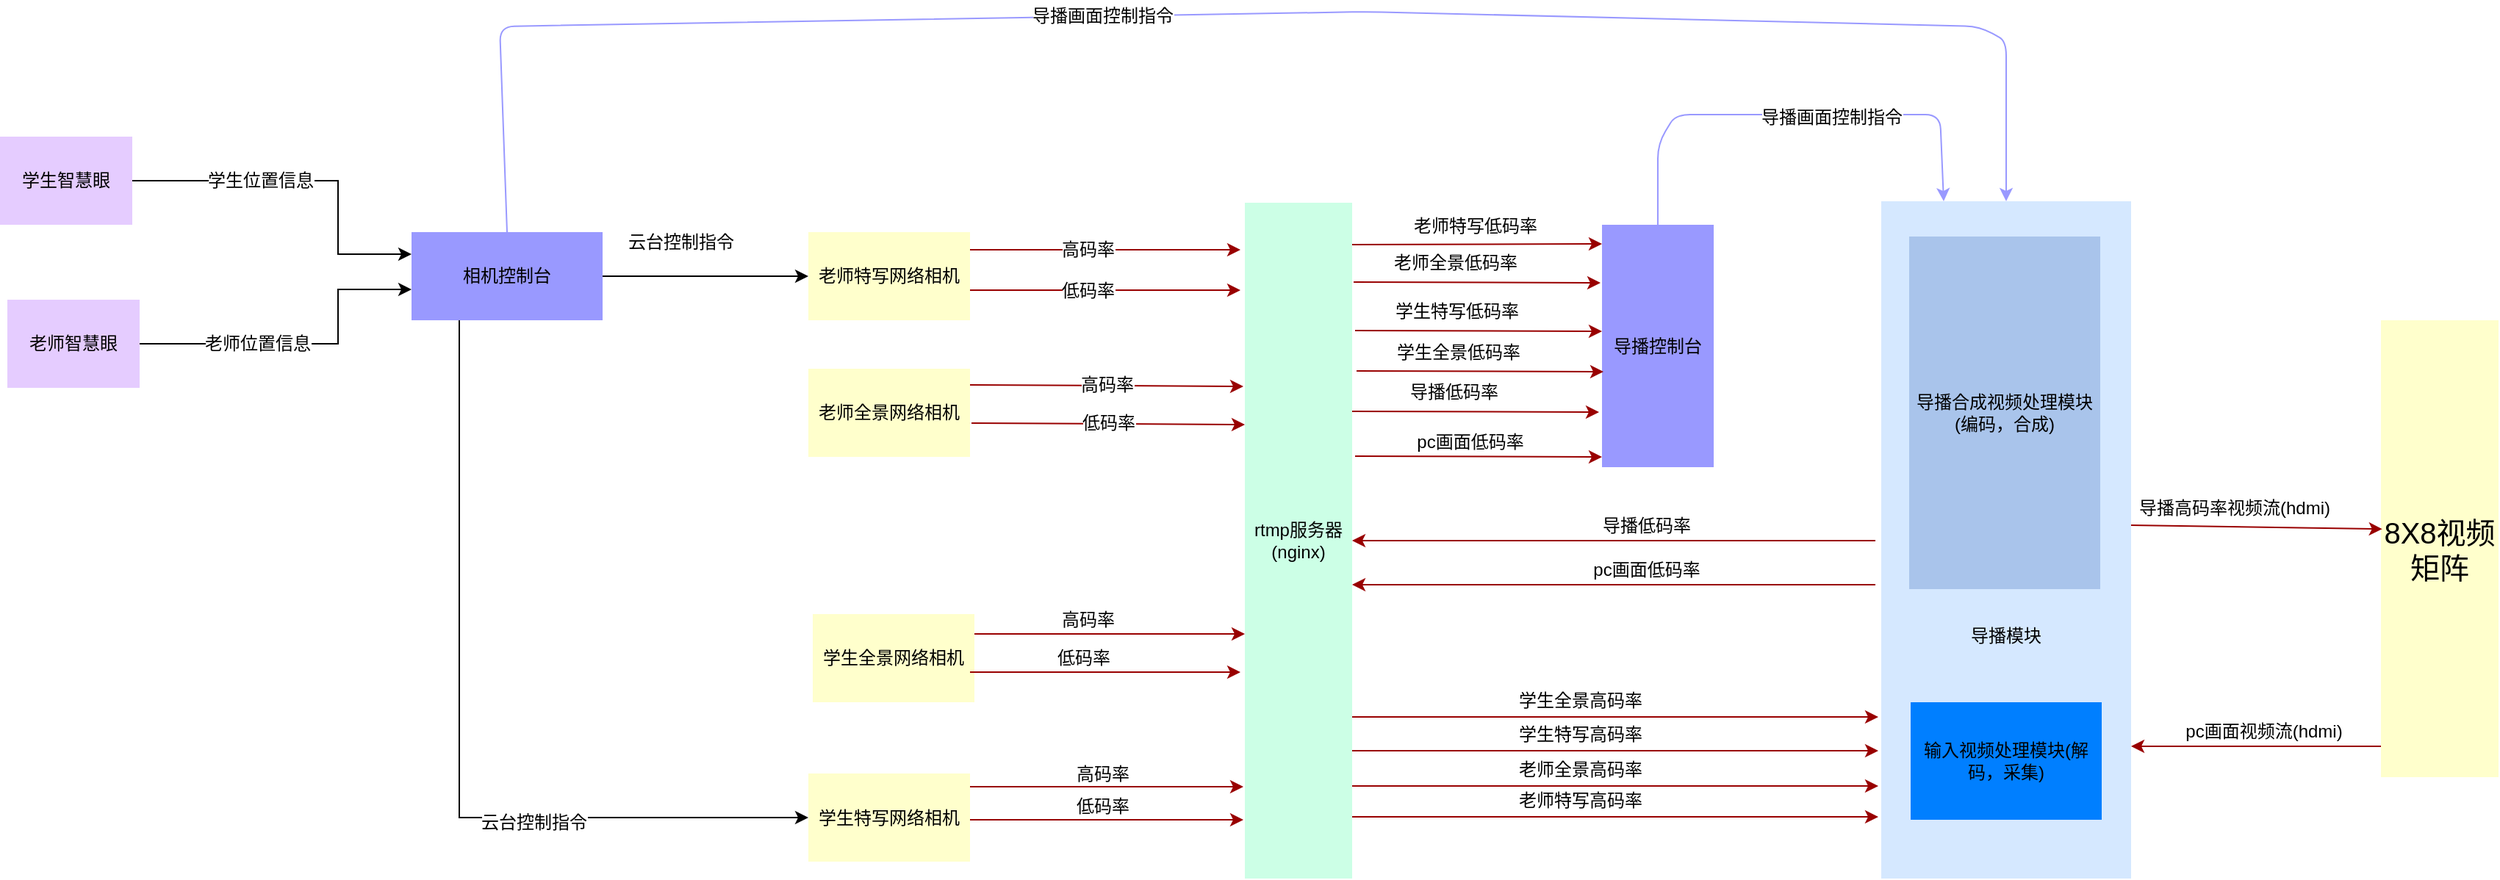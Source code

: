 <mxfile version="10.9.8" type="github"><diagram name="Page-1" id="c7558073-3199-34d8-9f00-42111426c3f3"><mxGraphModel dx="2207" dy="1356" grid="1" gridSize="10" guides="1" tooltips="1" connect="1" arrows="1" fold="1" page="1" pageScale="1" pageWidth="413" pageHeight="583" background="#ffffff" math="0" shadow="0"><root><mxCell id="0"/><mxCell id="1" parent="0"/><mxCell id="cdov7H4q2dCBIj_TWLsQ-12" value="rtmp服务器(nginx)" style="rounded=0;whiteSpace=wrap;strokeColor=none;strokeWidth=2;fillColor=#CCFFE6;fontStyle=0;html=1;" parent="1" vertex="1"><mxGeometry x="107" y="70" width="73" height="460" as="geometry"/></mxCell><mxCell id="D4lReqIDWhX65w8OBNny-97" value="&lt;span style=&quot;white-space: normal&quot;&gt;老师特写网络相机&lt;/span&gt;" style="whiteSpace=wrap;align=center;verticalAlign=middle;fontStyle=0;strokeWidth=3;fillColor=#FFFFCC;strokeColor=none;html=1;" parent="1" vertex="1"><mxGeometry x="-190" y="90" width="110" height="60" as="geometry"/></mxCell><mxCell id="D4lReqIDWhX65w8OBNny-99" value="" style="endArrow=classic;exitX=1;exitY=0.5;exitDx=0;exitDy=0;strokeColor=#990000;fontStyle=0;html=1;" parent="1" edge="1"><mxGeometry width="50" height="50" relative="1" as="geometry"><mxPoint x="-80" y="102" as="sourcePoint"/><mxPoint x="104" y="102" as="targetPoint"/></mxGeometry></mxCell><mxCell id="cdov7H4q2dCBIj_TWLsQ-31" value="高码率" style="text;html=1;resizable=0;points=[];align=center;verticalAlign=middle;labelBackgroundColor=#ffffff;" parent="D4lReqIDWhX65w8OBNny-99" vertex="1" connectable="0"><mxGeometry x="-0.141" y="-2" relative="1" as="geometry"><mxPoint x="1" y="-2" as="offset"/></mxGeometry></mxCell><mxCell id="D4lReqIDWhX65w8OBNny-148" value="&lt;div style=&quot;font-size: 15px&quot;&gt;&lt;br&gt;&lt;/div&gt;" style="text;html=1;resizable=0;points=[];autosize=1;align=left;verticalAlign=top;spacingTop=-4;" parent="1" vertex="1"><mxGeometry x="-396" y="35" width="20" height="20" as="geometry"/></mxCell><mxCell id="cdov7H4q2dCBIj_TWLsQ-6" value="老师全景网络相机" style="whiteSpace=wrap;align=center;verticalAlign=middle;fontStyle=0;strokeWidth=3;fillColor=#FFFFCC;strokeColor=none;html=1;" parent="1" vertex="1"><mxGeometry x="-190" y="183" width="110" height="60" as="geometry"/></mxCell><mxCell id="cdov7H4q2dCBIj_TWLsQ-7" value="" style="endArrow=classic;entryX=-0.004;entryY=0.343;entryDx=0;entryDy=0;exitX=1;exitY=0.5;exitDx=0;exitDy=0;strokeColor=#990000;entryPerimeter=0;fontStyle=0;html=1;" parent="1" edge="1"><mxGeometry width="50" height="50" relative="1" as="geometry"><mxPoint x="-80" y="194" as="sourcePoint"/><mxPoint x="106" y="195" as="targetPoint"/></mxGeometry></mxCell><mxCell id="cdov7H4q2dCBIj_TWLsQ-32" value="高码率" style="text;html=1;resizable=0;points=[];align=center;verticalAlign=middle;labelBackgroundColor=#ffffff;" parent="cdov7H4q2dCBIj_TWLsQ-7" vertex="1" connectable="0"><mxGeometry x="0.216" y="-2" relative="1" as="geometry"><mxPoint x="-20" y="-3" as="offset"/></mxGeometry></mxCell><mxCell id="cdov7H4q2dCBIj_TWLsQ-8" value="学生全景网络相机" style="whiteSpace=wrap;align=center;verticalAlign=middle;fontStyle=0;strokeWidth=3;fillColor=#FFFFCC;strokeColor=none;html=1;" parent="1" vertex="1"><mxGeometry x="-187" y="350" width="110" height="60" as="geometry"/></mxCell><mxCell id="cdov7H4q2dCBIj_TWLsQ-9" value="" style="endArrow=classic;exitX=1;exitY=0.5;exitDx=0;exitDy=0;strokeColor=#990000;fontStyle=0;html=1;" parent="1" edge="1"><mxGeometry width="50" height="50" relative="1" as="geometry"><mxPoint x="-77" y="363.5" as="sourcePoint"/><mxPoint x="107" y="363.5" as="targetPoint"/></mxGeometry></mxCell><mxCell id="cdov7H4q2dCBIj_TWLsQ-33" value="&lt;span style=&quot;font-family: &amp;#34;helvetica&amp;#34; , &amp;#34;arial&amp;#34; , sans-serif ; font-size: 0px ; background-color: rgb(248 , 249 , 250)&quot;&gt;%3CmxGraphModel%3E%3Croot%3E%3CmxCell%20id%3D%220%22%2F%3E%3CmxCell%20id%3D%221%22%20parent%3D%220%22%2F%3E%3CmxCell%20id%3D%222%22%20value%3D%22rtmp%E9%AB%98%E7%A0%81%E7%8E%87%E8%A7%86%E9%A2%91%E6%B5%81%22%20style%3D%22text%3Bhtml%3D1%3Bresizable%3D0%3Bpoints%3D%5B%5D%3Balign%3Dcenter%3BverticalAlign%3Dmiddle%3BlabelBackgroundColor%3D%23ffffff%3B%22%20vertex%3D%221%22%20connectable%3D%220%22%20parent%3D%221%22%3E%3CmxGeometry%20x%3D%229.971%22%20y%3D%22238.215%22%20as%3D%22geometry%22%3E%3CmxPoint%20x%3D%22-20%22%20y%3D%22-3%22%20as%3D%22offset%22%2F%3E%3C%2FmxGeometry%3E%3C%2FmxCell%3E%3C%2Froot%3E%3C%2FmxGraphModel%3E&lt;/span&gt;" style="text;html=1;resizable=0;points=[];align=center;verticalAlign=middle;labelBackgroundColor=#ffffff;" parent="cdov7H4q2dCBIj_TWLsQ-9" vertex="1" connectable="0"><mxGeometry x="-0.119" y="-2" relative="1" as="geometry"><mxPoint as="offset"/></mxGeometry></mxCell><mxCell id="cdov7H4q2dCBIj_TWLsQ-34" value="高码率" style="text;html=1;resizable=0;points=[];align=center;verticalAlign=middle;labelBackgroundColor=#ffffff;" parent="cdov7H4q2dCBIj_TWLsQ-9" vertex="1" connectable="0"><mxGeometry x="-0.13" relative="1" as="geometry"><mxPoint x="-3" y="-9.5" as="offset"/></mxGeometry></mxCell><mxCell id="cdov7H4q2dCBIj_TWLsQ-10" value="学生特写网络相机" style="whiteSpace=wrap;align=center;verticalAlign=middle;fontStyle=0;strokeWidth=3;fillColor=#FFFFCC;strokeColor=none;html=1;" parent="1" vertex="1"><mxGeometry x="-190" y="458.5" width="110" height="60" as="geometry"/></mxCell><mxCell id="cdov7H4q2dCBIj_TWLsQ-11" value="" style="endArrow=classic;exitX=1;exitY=0.5;exitDx=0;exitDy=0;strokeColor=#990000;fontStyle=0;html=1;" parent="1" edge="1"><mxGeometry width="50" height="50" relative="1" as="geometry"><mxPoint x="-80" y="467.5" as="sourcePoint"/><mxPoint x="106" y="467.5" as="targetPoint"/></mxGeometry></mxCell><mxCell id="cdov7H4q2dCBIj_TWLsQ-35" value="高码率" style="text;html=1;resizable=0;points=[];align=center;verticalAlign=middle;labelBackgroundColor=#ffffff;" parent="cdov7H4q2dCBIj_TWLsQ-11" vertex="1" connectable="0"><mxGeometry x="-0.161" y="-3" relative="1" as="geometry"><mxPoint x="12" y="-12" as="offset"/></mxGeometry></mxCell><mxCell id="cdov7H4q2dCBIj_TWLsQ-16" value="8X8视频矩阵" style="whiteSpace=wrap;align=center;verticalAlign=middle;fontStyle=0;strokeWidth=3;fillColor=#FFFFCC;strokeColor=none;html=1;fontSize=20;" parent="1" vertex="1"><mxGeometry x="880" y="150" width="80" height="311" as="geometry"/></mxCell><mxCell id="cdov7H4q2dCBIj_TWLsQ-19" value="" style="endArrow=classic;entryX=0.011;entryY=0.457;entryDx=0;entryDy=0;strokeColor=#990000;entryPerimeter=0;fontStyle=0;html=1;" parent="1" target="cdov7H4q2dCBIj_TWLsQ-16" edge="1"><mxGeometry width="50" height="50" relative="1" as="geometry"><mxPoint x="710" y="289.5" as="sourcePoint"/><mxPoint x="812" y="181.5" as="targetPoint"/><Array as="points"/></mxGeometry></mxCell><mxCell id="cdov7H4q2dCBIj_TWLsQ-30" value="导播高码率视频流(hdmi)" style="text;html=1;resizable=0;points=[];align=center;verticalAlign=middle;labelBackgroundColor=#ffffff;" parent="cdov7H4q2dCBIj_TWLsQ-19" vertex="1" connectable="0"><mxGeometry x="-0.351" y="-2" relative="1" as="geometry"><mxPoint x="14.5" y="-15" as="offset"/></mxGeometry></mxCell><mxCell id="NgtyIUtKBUqIFFrnSonK-11" style="edgeStyle=orthogonalEdgeStyle;rounded=0;orthogonalLoop=1;jettySize=auto;html=1;exitX=1;exitY=0.5;exitDx=0;exitDy=0;entryX=0;entryY=0.5;entryDx=0;entryDy=0;fontSize=20;" edge="1" parent="1" source="cdov7H4q2dCBIj_TWLsQ-29" target="D4lReqIDWhX65w8OBNny-97"><mxGeometry relative="1" as="geometry"/></mxCell><mxCell id="NgtyIUtKBUqIFFrnSonK-16" value="云台控制指令" style="text;html=1;resizable=0;points=[];align=center;verticalAlign=middle;labelBackgroundColor=#ffffff;fontSize=12;" vertex="1" connectable="0" parent="NgtyIUtKBUqIFFrnSonK-11"><mxGeometry x="0.243" y="24" relative="1" as="geometry"><mxPoint x="-34" y="1" as="offset"/></mxGeometry></mxCell><mxCell id="NgtyIUtKBUqIFFrnSonK-12" style="edgeStyle=orthogonalEdgeStyle;rounded=0;orthogonalLoop=1;jettySize=auto;html=1;exitX=0.25;exitY=1;exitDx=0;exitDy=0;entryX=0;entryY=0.5;entryDx=0;entryDy=0;fontSize=20;" edge="1" parent="1" source="cdov7H4q2dCBIj_TWLsQ-29" target="cdov7H4q2dCBIj_TWLsQ-10"><mxGeometry relative="1" as="geometry"/></mxCell><mxCell id="NgtyIUtKBUqIFFrnSonK-15" value="云台控制指令" style="text;html=1;resizable=0;points=[];align=center;verticalAlign=middle;labelBackgroundColor=#ffffff;fontSize=12;" vertex="1" connectable="0" parent="NgtyIUtKBUqIFFrnSonK-12"><mxGeometry x="0.249" y="29" relative="1" as="geometry"><mxPoint x="29" y="32" as="offset"/></mxGeometry></mxCell><mxCell id="cdov7H4q2dCBIj_TWLsQ-29" value="相机控制台" style="whiteSpace=wrap;align=center;verticalAlign=middle;fontStyle=0;strokeWidth=3;fillColor=#9999FF;strokeColor=none;html=1;" parent="1" vertex="1"><mxGeometry x="-460" y="90" width="130" height="60" as="geometry"/></mxCell><mxCell id="cdov7H4q2dCBIj_TWLsQ-38" value="导播控制台" style="whiteSpace=wrap;align=center;verticalAlign=middle;fontStyle=0;strokeWidth=3;fillColor=#9999FF;strokeColor=none;html=1;" parent="1" vertex="1"><mxGeometry x="350" y="85" width="76" height="165" as="geometry"/></mxCell><mxCell id="cdov7H4q2dCBIj_TWLsQ-39" value="" style="endArrow=classic;strokeColor=#9999FF;fontStyle=0;html=1;entryX=0.5;entryY=0;entryDx=0;entryDy=0;exitX=0.5;exitY=0;exitDx=0;exitDy=0;" parent="1" source="cdov7H4q2dCBIj_TWLsQ-29" target="NgtyIUtKBUqIFFrnSonK-80" edge="1"><mxGeometry width="50" height="50" relative="1" as="geometry"><mxPoint x="-280" y="50" as="sourcePoint"/><mxPoint x="191" y="70" as="targetPoint"/><Array as="points"><mxPoint x="-400" y="-50"/><mxPoint x="190" y="-60"/><mxPoint x="607" y="-50"/><mxPoint x="625" y="-40"/></Array></mxGeometry></mxCell><mxCell id="cdov7H4q2dCBIj_TWLsQ-40" value="导播画面控制指令" style="text;html=1;resizable=0;points=[];align=center;verticalAlign=middle;labelBackgroundColor=#ffffff;" parent="cdov7H4q2dCBIj_TWLsQ-39" vertex="1" connectable="0"><mxGeometry x="-0.141" y="-2" relative="1" as="geometry"><mxPoint x="1" y="-2" as="offset"/></mxGeometry></mxCell><mxCell id="NgtyIUtKBUqIFFrnSonK-9" style="edgeStyle=orthogonalEdgeStyle;rounded=0;orthogonalLoop=1;jettySize=auto;html=1;exitX=1;exitY=0.5;exitDx=0;exitDy=0;entryX=0;entryY=0.25;entryDx=0;entryDy=0;fontSize=20;" edge="1" parent="1" source="NgtyIUtKBUqIFFrnSonK-5" target="cdov7H4q2dCBIj_TWLsQ-29"><mxGeometry relative="1" as="geometry"><Array as="points"><mxPoint x="-510" y="55"/><mxPoint x="-510" y="105"/></Array></mxGeometry></mxCell><mxCell id="NgtyIUtKBUqIFFrnSonK-13" value="学生位置信息" style="text;html=1;resizable=0;points=[];align=center;verticalAlign=middle;labelBackgroundColor=#ffffff;fontSize=12;" vertex="1" connectable="0" parent="NgtyIUtKBUqIFFrnSonK-9"><mxGeometry x="-0.518" y="1" relative="1" as="geometry"><mxPoint x="29" y="1" as="offset"/></mxGeometry></mxCell><mxCell id="NgtyIUtKBUqIFFrnSonK-5" value="学生智慧眼" style="whiteSpace=wrap;align=center;verticalAlign=middle;fontStyle=0;strokeWidth=3;fillColor=#E5CCFF;strokeColor=none;html=1;" vertex="1" parent="1"><mxGeometry x="-740" y="25" width="90" height="60" as="geometry"/></mxCell><mxCell id="NgtyIUtKBUqIFFrnSonK-10" style="edgeStyle=orthogonalEdgeStyle;rounded=0;orthogonalLoop=1;jettySize=auto;html=1;exitX=1;exitY=0.5;exitDx=0;exitDy=0;entryX=0;entryY=0.65;entryDx=0;entryDy=0;entryPerimeter=0;fontSize=20;" edge="1" parent="1" source="NgtyIUtKBUqIFFrnSonK-8" target="cdov7H4q2dCBIj_TWLsQ-29"><mxGeometry relative="1" as="geometry"><Array as="points"><mxPoint x="-510" y="166"/><mxPoint x="-510" y="129"/></Array></mxGeometry></mxCell><mxCell id="NgtyIUtKBUqIFFrnSonK-14" value="老师位置信息" style="text;html=1;resizable=0;points=[];align=center;verticalAlign=middle;labelBackgroundColor=#ffffff;fontSize=12;" vertex="1" connectable="0" parent="NgtyIUtKBUqIFFrnSonK-10"><mxGeometry x="-0.252" y="-2" relative="1" as="geometry"><mxPoint x="-3" y="-2" as="offset"/></mxGeometry></mxCell><mxCell id="NgtyIUtKBUqIFFrnSonK-8" value="老师智慧眼" style="whiteSpace=wrap;align=center;verticalAlign=middle;fontStyle=0;strokeWidth=3;fillColor=#E5CCFF;strokeColor=none;html=1;" vertex="1" parent="1"><mxGeometry x="-735" y="136" width="90" height="60" as="geometry"/></mxCell><mxCell id="NgtyIUtKBUqIFFrnSonK-17" value="" style="endArrow=classic;strokeColor=#990000;fontStyle=0;html=1;" edge="1" parent="1"><mxGeometry width="50" height="50" relative="1" as="geometry"><mxPoint x="180" y="98.5" as="sourcePoint"/><mxPoint x="350" y="98" as="targetPoint"/><Array as="points"/></mxGeometry></mxCell><mxCell id="NgtyIUtKBUqIFFrnSonK-19" value="" style="endArrow=classic;entryX=0.011;entryY=0.457;entryDx=0;entryDy=0;strokeColor=#990000;entryPerimeter=0;fontStyle=0;html=1;exitX=0.996;exitY=0.05;exitDx=0;exitDy=0;exitPerimeter=0;" edge="1" parent="1"><mxGeometry width="50" height="50" relative="1" as="geometry"><mxPoint x="181" y="124" as="sourcePoint"/><mxPoint x="349" y="124.5" as="targetPoint"/><Array as="points"/></mxGeometry></mxCell><mxCell id="NgtyIUtKBUqIFFrnSonK-20" value="老师全景低码率" style="text;html=1;resizable=0;points=[];align=center;verticalAlign=middle;labelBackgroundColor=#ffffff;" vertex="1" connectable="0" parent="NgtyIUtKBUqIFFrnSonK-19"><mxGeometry x="-0.351" y="-2" relative="1" as="geometry"><mxPoint x="14.5" y="-15" as="offset"/></mxGeometry></mxCell><mxCell id="NgtyIUtKBUqIFFrnSonK-21" value="" style="endArrow=classic;entryX=0.011;entryY=0.457;entryDx=0;entryDy=0;strokeColor=#990000;entryPerimeter=0;fontStyle=0;html=1;exitX=0.996;exitY=0.05;exitDx=0;exitDy=0;exitPerimeter=0;" edge="1" parent="1"><mxGeometry width="50" height="50" relative="1" as="geometry"><mxPoint x="182" y="157" as="sourcePoint"/><mxPoint x="350" y="157.5" as="targetPoint"/><Array as="points"/></mxGeometry></mxCell><mxCell id="NgtyIUtKBUqIFFrnSonK-22" value="学生特写低码率" style="text;html=1;resizable=0;points=[];align=center;verticalAlign=middle;labelBackgroundColor=#ffffff;" vertex="1" connectable="0" parent="NgtyIUtKBUqIFFrnSonK-21"><mxGeometry x="-0.351" y="-2" relative="1" as="geometry"><mxPoint x="14.5" y="-15" as="offset"/></mxGeometry></mxCell><mxCell id="NgtyIUtKBUqIFFrnSonK-23" value="" style="endArrow=classic;entryX=0.011;entryY=0.457;entryDx=0;entryDy=0;strokeColor=#990000;entryPerimeter=0;fontStyle=0;html=1;exitX=0.996;exitY=0.05;exitDx=0;exitDy=0;exitPerimeter=0;" edge="1" parent="1"><mxGeometry width="50" height="50" relative="1" as="geometry"><mxPoint x="183" y="184.5" as="sourcePoint"/><mxPoint x="351" y="185" as="targetPoint"/><Array as="points"/></mxGeometry></mxCell><mxCell id="NgtyIUtKBUqIFFrnSonK-24" value="学生全景低码率" style="text;html=1;resizable=0;points=[];align=center;verticalAlign=middle;labelBackgroundColor=#ffffff;" vertex="1" connectable="0" parent="NgtyIUtKBUqIFFrnSonK-23"><mxGeometry x="-0.351" y="-2" relative="1" as="geometry"><mxPoint x="14.5" y="-15" as="offset"/></mxGeometry></mxCell><mxCell id="NgtyIUtKBUqIFFrnSonK-25" value="" style="endArrow=classic;entryX=0.011;entryY=0.457;entryDx=0;entryDy=0;strokeColor=#990000;entryPerimeter=0;fontStyle=0;html=1;exitX=0.996;exitY=0.05;exitDx=0;exitDy=0;exitPerimeter=0;" edge="1" parent="1"><mxGeometry width="50" height="50" relative="1" as="geometry"><mxPoint x="180" y="212" as="sourcePoint"/><mxPoint x="348" y="212.5" as="targetPoint"/><Array as="points"/></mxGeometry></mxCell><mxCell id="NgtyIUtKBUqIFFrnSonK-26" value="导播低码率" style="text;html=1;resizable=0;points=[];align=center;verticalAlign=middle;labelBackgroundColor=#ffffff;" vertex="1" connectable="0" parent="NgtyIUtKBUqIFFrnSonK-25"><mxGeometry x="-0.351" y="-2" relative="1" as="geometry"><mxPoint x="14.5" y="-15" as="offset"/></mxGeometry></mxCell><mxCell id="NgtyIUtKBUqIFFrnSonK-27" value="" style="endArrow=classic;strokeColor=#990000;fontStyle=0;html=1;" edge="1" parent="1"><mxGeometry width="50" height="50" relative="1" as="geometry"><mxPoint x="536" y="300" as="sourcePoint"/><mxPoint x="180" y="300" as="targetPoint"/><Array as="points"/></mxGeometry></mxCell><mxCell id="NgtyIUtKBUqIFFrnSonK-43" value="导播低码率" style="text;html=1;resizable=0;points=[];align=center;verticalAlign=middle;labelBackgroundColor=#ffffff;fontSize=12;" vertex="1" connectable="0" parent="NgtyIUtKBUqIFFrnSonK-27"><mxGeometry x="-0.512" y="4" relative="1" as="geometry"><mxPoint x="-69" y="-14.5" as="offset"/></mxGeometry></mxCell><mxCell id="NgtyIUtKBUqIFFrnSonK-71" value="" style="endArrow=classic;exitX=1;exitY=0.5;exitDx=0;exitDy=0;strokeColor=#990000;fontStyle=0;html=1;" edge="1" parent="1"><mxGeometry width="50" height="50" relative="1" as="geometry"><mxPoint x="-80" y="129.5" as="sourcePoint"/><mxPoint x="104" y="129.5" as="targetPoint"/></mxGeometry></mxCell><mxCell id="NgtyIUtKBUqIFFrnSonK-72" value="低码率" style="text;html=1;resizable=0;points=[];align=center;verticalAlign=middle;labelBackgroundColor=#ffffff;" vertex="1" connectable="0" parent="NgtyIUtKBUqIFFrnSonK-71"><mxGeometry x="-0.141" y="-2" relative="1" as="geometry"><mxPoint x="1" y="-2" as="offset"/></mxGeometry></mxCell><mxCell id="NgtyIUtKBUqIFFrnSonK-73" value="" style="endArrow=classic;entryX=-0.004;entryY=0.343;entryDx=0;entryDy=0;exitX=1;exitY=0.5;exitDx=0;exitDy=0;strokeColor=#990000;entryPerimeter=0;fontStyle=0;html=1;" edge="1" parent="1"><mxGeometry width="50" height="50" relative="1" as="geometry"><mxPoint x="-79" y="220" as="sourcePoint"/><mxPoint x="107" y="221" as="targetPoint"/></mxGeometry></mxCell><mxCell id="NgtyIUtKBUqIFFrnSonK-74" value="低码率" style="text;html=1;resizable=0;points=[];align=center;verticalAlign=middle;labelBackgroundColor=#ffffff;" vertex="1" connectable="0" parent="NgtyIUtKBUqIFFrnSonK-73"><mxGeometry x="0.216" y="-2" relative="1" as="geometry"><mxPoint x="-20" y="-3" as="offset"/></mxGeometry></mxCell><mxCell id="NgtyIUtKBUqIFFrnSonK-75" value="" style="endArrow=classic;exitX=1;exitY=0.5;exitDx=0;exitDy=0;strokeColor=#990000;fontStyle=0;html=1;" edge="1" parent="1"><mxGeometry width="50" height="50" relative="1" as="geometry"><mxPoint x="-80" y="389.5" as="sourcePoint"/><mxPoint x="104" y="389.5" as="targetPoint"/></mxGeometry></mxCell><mxCell id="NgtyIUtKBUqIFFrnSonK-76" value="&lt;span style=&quot;font-family: &amp;#34;helvetica&amp;#34; , &amp;#34;arial&amp;#34; , sans-serif ; font-size: 0px ; background-color: rgb(248 , 249 , 250)&quot;&gt;%3CmxGraphModel%3E%3Croot%3E%3CmxCell%20id%3D%220%22%2F%3E%3CmxCell%20id%3D%221%22%20parent%3D%220%22%2F%3E%3CmxCell%20id%3D%222%22%20value%3D%22rtmp%E9%AB%98%E7%A0%81%E7%8E%87%E8%A7%86%E9%A2%91%E6%B5%81%22%20style%3D%22text%3Bhtml%3D1%3Bresizable%3D0%3Bpoints%3D%5B%5D%3Balign%3Dcenter%3BverticalAlign%3Dmiddle%3BlabelBackgroundColor%3D%23ffffff%3B%22%20vertex%3D%221%22%20connectable%3D%220%22%20parent%3D%221%22%3E%3CmxGeometry%20x%3D%229.971%22%20y%3D%22238.215%22%20as%3D%22geometry%22%3E%3CmxPoint%20x%3D%22-20%22%20y%3D%22-3%22%20as%3D%22offset%22%2F%3E%3C%2FmxGeometry%3E%3C%2FmxCell%3E%3C%2Froot%3E%3C%2FmxGraphModel%3E&lt;/span&gt;" style="text;html=1;resizable=0;points=[];align=center;verticalAlign=middle;labelBackgroundColor=#ffffff;" vertex="1" connectable="0" parent="NgtyIUtKBUqIFFrnSonK-75"><mxGeometry x="-0.119" y="-2" relative="1" as="geometry"><mxPoint as="offset"/></mxGeometry></mxCell><mxCell id="NgtyIUtKBUqIFFrnSonK-77" value="低码率" style="text;html=1;resizable=0;points=[];align=center;verticalAlign=middle;labelBackgroundColor=#ffffff;" vertex="1" connectable="0" parent="NgtyIUtKBUqIFFrnSonK-75"><mxGeometry x="-0.13" relative="1" as="geometry"><mxPoint x="-3" y="-9.5" as="offset"/></mxGeometry></mxCell><mxCell id="NgtyIUtKBUqIFFrnSonK-78" value="" style="endArrow=classic;exitX=1;exitY=0.5;exitDx=0;exitDy=0;strokeColor=#990000;fontStyle=0;html=1;" edge="1" parent="1"><mxGeometry width="50" height="50" relative="1" as="geometry"><mxPoint x="-80" y="490" as="sourcePoint"/><mxPoint x="106" y="490" as="targetPoint"/></mxGeometry></mxCell><mxCell id="NgtyIUtKBUqIFFrnSonK-79" value="低码率" style="text;html=1;resizable=0;points=[];align=center;verticalAlign=middle;labelBackgroundColor=#ffffff;" vertex="1" connectable="0" parent="NgtyIUtKBUqIFFrnSonK-78"><mxGeometry x="-0.161" y="-3" relative="1" as="geometry"><mxPoint x="12" y="-12" as="offset"/></mxGeometry></mxCell><mxCell id="NgtyIUtKBUqIFFrnSonK-80" value="&lt;br&gt;&lt;br&gt;&lt;br&gt;&lt;br&gt;&lt;br&gt;&lt;br&gt;&lt;br&gt;&lt;br&gt;&lt;br&gt;导播模块" style="rounded=0;whiteSpace=wrap;strokeColor=none;strokeWidth=2;fillColor=#D5E8FF;fontStyle=0;html=1;" vertex="1" parent="1"><mxGeometry x="540" y="69" width="170" height="461" as="geometry"/></mxCell><mxCell id="NgtyIUtKBUqIFFrnSonK-82" value="" style="endArrow=classic;strokeColor=#9999FF;fontStyle=0;html=1;entryX=0.25;entryY=0;entryDx=0;entryDy=0;exitX=0.5;exitY=0;exitDx=0;exitDy=0;" edge="1" parent="1" source="cdov7H4q2dCBIj_TWLsQ-38" target="NgtyIUtKBUqIFFrnSonK-80"><mxGeometry width="50" height="50" relative="1" as="geometry"><mxPoint x="-385" y="100" as="sourcePoint"/><mxPoint x="617" y="79" as="targetPoint"/><Array as="points"><mxPoint x="388" y="30"/><mxPoint x="400" y="10"/><mxPoint x="580" y="10"/></Array></mxGeometry></mxCell><mxCell id="NgtyIUtKBUqIFFrnSonK-84" value="导播画面控制指令" style="text;html=1;resizable=0;points=[];align=center;verticalAlign=middle;labelBackgroundColor=#ffffff;fontSize=12;" vertex="1" connectable="0" parent="NgtyIUtKBUqIFFrnSonK-82"><mxGeometry x="0.164" y="-2" relative="1" as="geometry"><mxPoint as="offset"/></mxGeometry></mxCell><mxCell id="NgtyIUtKBUqIFFrnSonK-85" value="" style="endArrow=classic;entryX=0.011;entryY=0.457;entryDx=0;entryDy=0;strokeColor=#990000;entryPerimeter=0;fontStyle=0;html=1;exitX=0.996;exitY=0.05;exitDx=0;exitDy=0;exitPerimeter=0;" edge="1" parent="1"><mxGeometry width="50" height="50" relative="1" as="geometry"><mxPoint x="182" y="242.5" as="sourcePoint"/><mxPoint x="350" y="243" as="targetPoint"/><Array as="points"/></mxGeometry></mxCell><mxCell id="NgtyIUtKBUqIFFrnSonK-109" value="pc画面低码率" style="text;html=1;resizable=0;points=[];align=center;verticalAlign=middle;labelBackgroundColor=#ffffff;fontSize=12;" vertex="1" connectable="0" parent="NgtyIUtKBUqIFFrnSonK-85"><mxGeometry x="0.19" y="1" relative="1" as="geometry"><mxPoint x="-22" y="-9" as="offset"/></mxGeometry></mxCell><mxCell id="NgtyIUtKBUqIFFrnSonK-88" value="" style="endArrow=classic;strokeColor=#990000;fontStyle=0;html=1;" edge="1" parent="1"><mxGeometry width="50" height="50" relative="1" as="geometry"><mxPoint x="180" y="488" as="sourcePoint"/><mxPoint x="538" y="488" as="targetPoint"/><Array as="points"/></mxGeometry></mxCell><mxCell id="NgtyIUtKBUqIFFrnSonK-89" value="老师特写高码率" style="text;html=1;resizable=0;points=[];align=center;verticalAlign=middle;labelBackgroundColor=#ffffff;fontSize=12;" vertex="1" connectable="0" parent="NgtyIUtKBUqIFFrnSonK-88"><mxGeometry x="-0.119" y="1" relative="1" as="geometry"><mxPoint x="-3" y="-10" as="offset"/></mxGeometry></mxCell><mxCell id="NgtyIUtKBUqIFFrnSonK-100" value="" style="endArrow=classic;strokeColor=#990000;fontStyle=0;html=1;" edge="1" parent="1"><mxGeometry width="50" height="50" relative="1" as="geometry"><mxPoint x="180" y="420" as="sourcePoint"/><mxPoint x="538" y="420" as="targetPoint"/><Array as="points"/></mxGeometry></mxCell><mxCell id="NgtyIUtKBUqIFFrnSonK-101" value="学生全景高码率" style="text;html=1;resizable=0;points=[];align=center;verticalAlign=middle;labelBackgroundColor=#ffffff;fontSize=12;" vertex="1" connectable="0" parent="NgtyIUtKBUqIFFrnSonK-100"><mxGeometry x="-0.119" y="1" relative="1" as="geometry"><mxPoint x="-3" y="-10" as="offset"/></mxGeometry></mxCell><mxCell id="NgtyIUtKBUqIFFrnSonK-102" value="" style="endArrow=classic;strokeColor=#990000;fontStyle=0;html=1;" edge="1" parent="1"><mxGeometry width="50" height="50" relative="1" as="geometry"><mxPoint x="180" y="443" as="sourcePoint"/><mxPoint x="538" y="443" as="targetPoint"/><Array as="points"/></mxGeometry></mxCell><mxCell id="NgtyIUtKBUqIFFrnSonK-103" value="学生特写高码率" style="text;html=1;resizable=0;points=[];align=center;verticalAlign=middle;labelBackgroundColor=#ffffff;fontSize=12;" vertex="1" connectable="0" parent="NgtyIUtKBUqIFFrnSonK-102"><mxGeometry x="-0.119" y="1" relative="1" as="geometry"><mxPoint x="-3" y="-10" as="offset"/></mxGeometry></mxCell><mxCell id="NgtyIUtKBUqIFFrnSonK-104" value="" style="endArrow=classic;strokeColor=#990000;fontStyle=0;html=1;" edge="1" parent="1"><mxGeometry width="50" height="50" relative="1" as="geometry"><mxPoint x="180" y="467" as="sourcePoint"/><mxPoint x="538" y="467" as="targetPoint"/><Array as="points"/></mxGeometry></mxCell><mxCell id="NgtyIUtKBUqIFFrnSonK-105" value="老师全景高码率" style="text;html=1;resizable=0;points=[];align=center;verticalAlign=middle;labelBackgroundColor=#ffffff;fontSize=12;" vertex="1" connectable="0" parent="NgtyIUtKBUqIFFrnSonK-104"><mxGeometry x="-0.119" y="1" relative="1" as="geometry"><mxPoint x="-3" y="-10" as="offset"/></mxGeometry></mxCell><mxCell id="NgtyIUtKBUqIFFrnSonK-106" value="" style="endArrow=classic;strokeColor=#990000;fontStyle=0;html=1;" edge="1" parent="1"><mxGeometry width="50" height="50" relative="1" as="geometry"><mxPoint x="536" y="330" as="sourcePoint"/><mxPoint x="180" y="330" as="targetPoint"/><Array as="points"/></mxGeometry></mxCell><mxCell id="NgtyIUtKBUqIFFrnSonK-107" value="pc画面低码率" style="text;html=1;resizable=0;points=[];align=center;verticalAlign=middle;labelBackgroundColor=#ffffff;fontSize=12;" vertex="1" connectable="0" parent="NgtyIUtKBUqIFFrnSonK-106"><mxGeometry x="-0.512" y="4" relative="1" as="geometry"><mxPoint x="-69" y="-14.5" as="offset"/></mxGeometry></mxCell><mxCell id="NgtyIUtKBUqIFFrnSonK-108" value="&lt;span style=&quot;text-align: center ; background-color: rgb(255 , 255 , 255)&quot;&gt;老师特写低码率&lt;/span&gt;" style="text;html=1;resizable=0;points=[];autosize=1;align=left;verticalAlign=top;spacingTop=-4;fontSize=12;" vertex="1" parent="1"><mxGeometry x="220" y="76" width="100" height="20" as="geometry"/></mxCell><mxCell id="NgtyIUtKBUqIFFrnSonK-112" value="" style="endArrow=classic;strokeColor=#990000;fontStyle=0;html=1;" edge="1" parent="1"><mxGeometry width="50" height="50" relative="1" as="geometry"><mxPoint x="880" y="440" as="sourcePoint"/><mxPoint x="710" y="440" as="targetPoint"/><Array as="points"/></mxGeometry></mxCell><mxCell id="NgtyIUtKBUqIFFrnSonK-113" value="pc画面视频流(hdmi)" style="text;html=1;resizable=0;points=[];align=center;verticalAlign=middle;labelBackgroundColor=#ffffff;fontSize=12;" vertex="1" connectable="0" parent="NgtyIUtKBUqIFFrnSonK-112"><mxGeometry x="-0.512" y="4" relative="1" as="geometry"><mxPoint x="-39" y="-14" as="offset"/></mxGeometry></mxCell><mxCell id="NgtyIUtKBUqIFFrnSonK-116" value="输入视频处理模块(解码，采集)" style="rounded=0;whiteSpace=wrap;strokeColor=none;strokeWidth=2;fillColor=#007FFF;fontStyle=0;html=1;" vertex="1" parent="1"><mxGeometry x="560" y="410" width="130" height="80" as="geometry"/></mxCell><mxCell id="NgtyIUtKBUqIFFrnSonK-117" value="导播合成视频处理模块(编码，合成)" style="rounded=0;whiteSpace=wrap;strokeColor=none;strokeWidth=2;fillColor=#A9C4EB;fontStyle=0;html=1;" vertex="1" parent="1"><mxGeometry x="559" y="93" width="130" height="240" as="geometry"/></mxCell></root></mxGraphModel></diagram></mxfile>